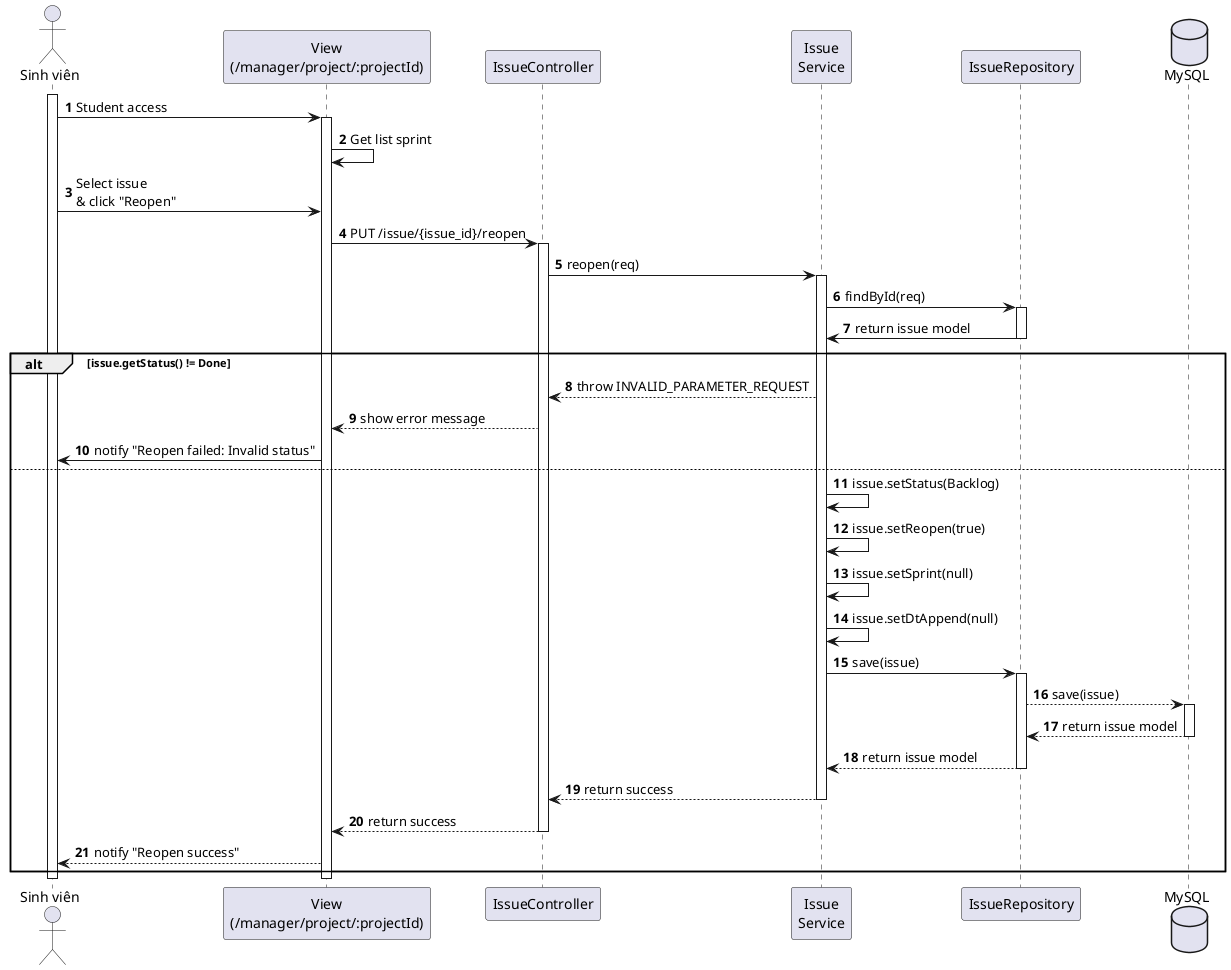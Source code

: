 @startuml
autonumber

actor "Sinh viên" as SV
participant "View\n(/manager/project/:projectId)" as View
participant "IssueController" as Controller
participant "Issue\nService" as Service
participant "IssueRepository" as Repo
database "MySQL" as MySQL

activate SV
SV -> View : Student access
activate View
View -> View : Get list sprint
SV -> View : Select issue \n& click "Reopen"
View -> Controller : PUT /issue/{issue_id}/reopen

activate Controller
Controller -> Service : reopen(req)
activate Service
Service -> Repo: findById(req)
activate Repo
Repo -> Service: return issue model
deactivate Repo

alt issue.getStatus() != Done
  Service --> Controller : throw INVALID_PARAMETER_REQUEST
  Controller --> View : show error message

  View -> SV : notify "Reopen failed: Invalid status"
else
  Service -> Service: issue.setStatus(Backlog)
  Service -> Service: issue.setReopen(true)
  Service -> Service: issue.setSprint(null)
  Service -> Service: issue.setDtAppend(null)
  Service -> Repo: save(issue)
  activate Repo
  Repo --> MySQL :save(issue)
  activate MySQL
  MySQL --> Repo  : return issue model
  deactivate MySQL
  Repo --> Service: return issue model
  deactivate Repo
  Service --> Controller: return success
  deactivate Service
  Controller --> View: return success
  deactivate Controller
  View --> SV: notify "Reopen success"
end

deactivate View
deactivate SV
@enduml
